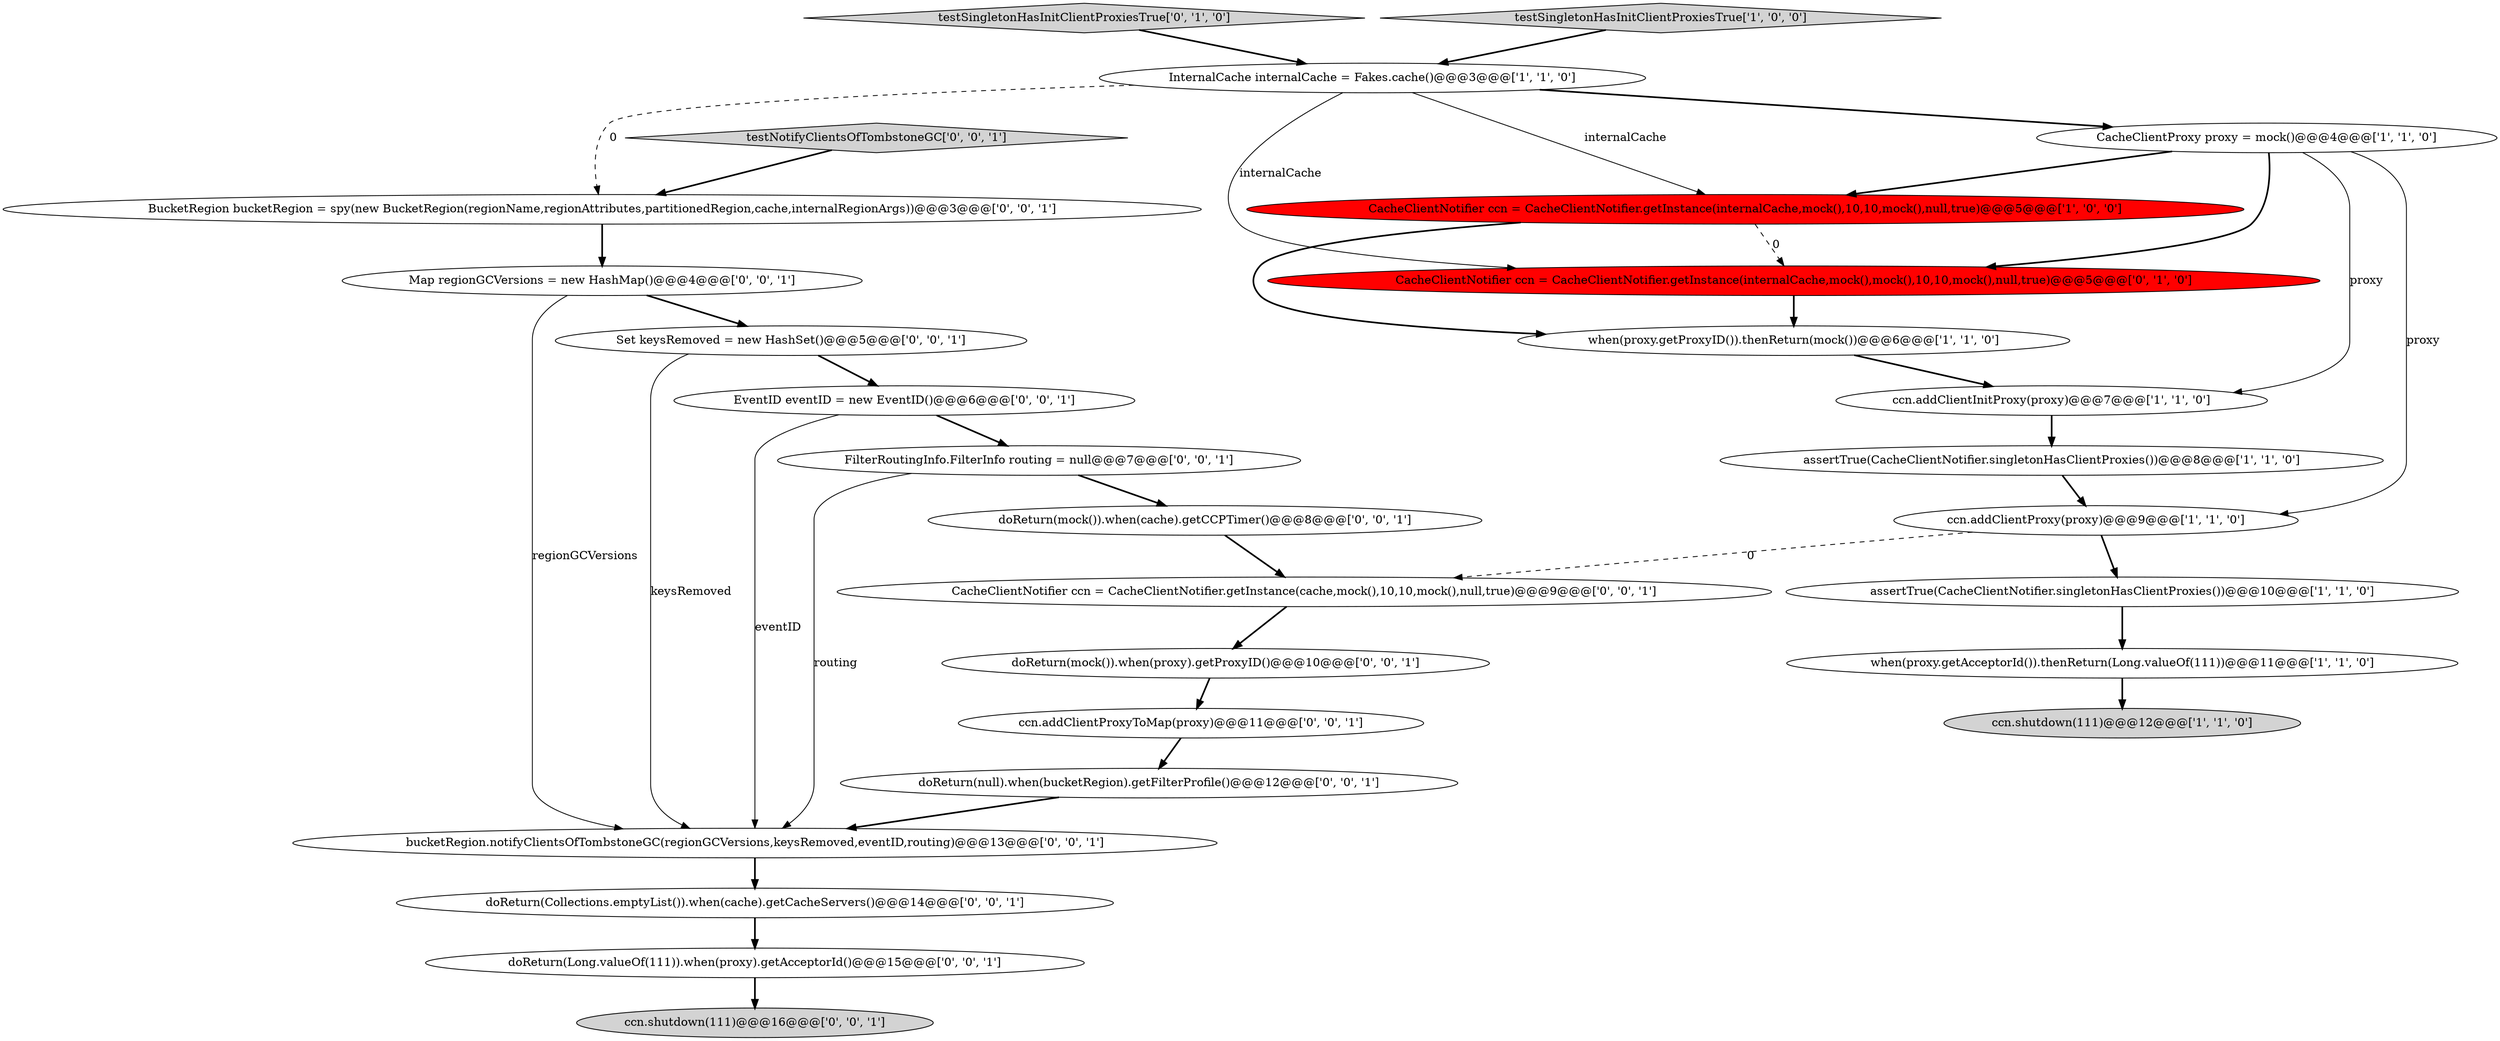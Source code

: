 digraph {
12 [style = filled, label = "testSingletonHasInitClientProxiesTrue['0', '1', '0']", fillcolor = lightgray, shape = diamond image = "AAA0AAABBB2BBB"];
20 [style = filled, label = "doReturn(mock()).when(proxy).getProxyID()@@@10@@@['0', '0', '1']", fillcolor = white, shape = ellipse image = "AAA0AAABBB3BBB"];
25 [style = filled, label = "Map regionGCVersions = new HashMap()@@@4@@@['0', '0', '1']", fillcolor = white, shape = ellipse image = "AAA0AAABBB3BBB"];
13 [style = filled, label = "Set keysRemoved = new HashSet()@@@5@@@['0', '0', '1']", fillcolor = white, shape = ellipse image = "AAA0AAABBB3BBB"];
3 [style = filled, label = "InternalCache internalCache = Fakes.cache()@@@3@@@['1', '1', '0']", fillcolor = white, shape = ellipse image = "AAA0AAABBB1BBB"];
0 [style = filled, label = "ccn.addClientProxy(proxy)@@@9@@@['1', '1', '0']", fillcolor = white, shape = ellipse image = "AAA0AAABBB1BBB"];
7 [style = filled, label = "when(proxy.getProxyID()).thenReturn(mock())@@@6@@@['1', '1', '0']", fillcolor = white, shape = ellipse image = "AAA0AAABBB1BBB"];
10 [style = filled, label = "assertTrue(CacheClientNotifier.singletonHasClientProxies())@@@8@@@['1', '1', '0']", fillcolor = white, shape = ellipse image = "AAA0AAABBB1BBB"];
24 [style = filled, label = "doReturn(Long.valueOf(111)).when(proxy).getAcceptorId()@@@15@@@['0', '0', '1']", fillcolor = white, shape = ellipse image = "AAA0AAABBB3BBB"];
16 [style = filled, label = "BucketRegion bucketRegion = spy(new BucketRegion(regionName,regionAttributes,partitionedRegion,cache,internalRegionArgs))@@@3@@@['0', '0', '1']", fillcolor = white, shape = ellipse image = "AAA0AAABBB3BBB"];
27 [style = filled, label = "CacheClientNotifier ccn = CacheClientNotifier.getInstance(cache,mock(),10,10,mock(),null,true)@@@9@@@['0', '0', '1']", fillcolor = white, shape = ellipse image = "AAA0AAABBB3BBB"];
19 [style = filled, label = "ccn.addClientProxyToMap(proxy)@@@11@@@['0', '0', '1']", fillcolor = white, shape = ellipse image = "AAA0AAABBB3BBB"];
8 [style = filled, label = "ccn.shutdown(111)@@@12@@@['1', '1', '0']", fillcolor = lightgray, shape = ellipse image = "AAA0AAABBB1BBB"];
23 [style = filled, label = "testNotifyClientsOfTombstoneGC['0', '0', '1']", fillcolor = lightgray, shape = diamond image = "AAA0AAABBB3BBB"];
26 [style = filled, label = "doReturn(Collections.emptyList()).when(cache).getCacheServers()@@@14@@@['0', '0', '1']", fillcolor = white, shape = ellipse image = "AAA0AAABBB3BBB"];
6 [style = filled, label = "CacheClientNotifier ccn = CacheClientNotifier.getInstance(internalCache,mock(),10,10,mock(),null,true)@@@5@@@['1', '0', '0']", fillcolor = red, shape = ellipse image = "AAA1AAABBB1BBB"];
9 [style = filled, label = "ccn.addClientInitProxy(proxy)@@@7@@@['1', '1', '0']", fillcolor = white, shape = ellipse image = "AAA0AAABBB1BBB"];
2 [style = filled, label = "testSingletonHasInitClientProxiesTrue['1', '0', '0']", fillcolor = lightgray, shape = diamond image = "AAA0AAABBB1BBB"];
22 [style = filled, label = "bucketRegion.notifyClientsOfTombstoneGC(regionGCVersions,keysRemoved,eventID,routing)@@@13@@@['0', '0', '1']", fillcolor = white, shape = ellipse image = "AAA0AAABBB3BBB"];
21 [style = filled, label = "ccn.shutdown(111)@@@16@@@['0', '0', '1']", fillcolor = lightgray, shape = ellipse image = "AAA0AAABBB3BBB"];
14 [style = filled, label = "EventID eventID = new EventID()@@@6@@@['0', '0', '1']", fillcolor = white, shape = ellipse image = "AAA0AAABBB3BBB"];
18 [style = filled, label = "doReturn(null).when(bucketRegion).getFilterProfile()@@@12@@@['0', '0', '1']", fillcolor = white, shape = ellipse image = "AAA0AAABBB3BBB"];
11 [style = filled, label = "CacheClientNotifier ccn = CacheClientNotifier.getInstance(internalCache,mock(),mock(),10,10,mock(),null,true)@@@5@@@['0', '1', '0']", fillcolor = red, shape = ellipse image = "AAA1AAABBB2BBB"];
5 [style = filled, label = "CacheClientProxy proxy = mock()@@@4@@@['1', '1', '0']", fillcolor = white, shape = ellipse image = "AAA0AAABBB1BBB"];
1 [style = filled, label = "when(proxy.getAcceptorId()).thenReturn(Long.valueOf(111))@@@11@@@['1', '1', '0']", fillcolor = white, shape = ellipse image = "AAA0AAABBB1BBB"];
17 [style = filled, label = "FilterRoutingInfo.FilterInfo routing = null@@@7@@@['0', '0', '1']", fillcolor = white, shape = ellipse image = "AAA0AAABBB3BBB"];
15 [style = filled, label = "doReturn(mock()).when(cache).getCCPTimer()@@@8@@@['0', '0', '1']", fillcolor = white, shape = ellipse image = "AAA0AAABBB3BBB"];
4 [style = filled, label = "assertTrue(CacheClientNotifier.singletonHasClientProxies())@@@10@@@['1', '1', '0']", fillcolor = white, shape = ellipse image = "AAA0AAABBB1BBB"];
22->26 [style = bold, label=""];
23->16 [style = bold, label=""];
19->18 [style = bold, label=""];
1->8 [style = bold, label=""];
25->13 [style = bold, label=""];
2->3 [style = bold, label=""];
14->22 [style = solid, label="eventID"];
17->22 [style = solid, label="routing"];
6->11 [style = dashed, label="0"];
3->16 [style = dashed, label="0"];
14->17 [style = bold, label=""];
16->25 [style = bold, label=""];
5->0 [style = solid, label="proxy"];
0->27 [style = dashed, label="0"];
9->10 [style = bold, label=""];
26->24 [style = bold, label=""];
7->9 [style = bold, label=""];
25->22 [style = solid, label="regionGCVersions"];
13->22 [style = solid, label="keysRemoved"];
3->5 [style = bold, label=""];
18->22 [style = bold, label=""];
3->6 [style = solid, label="internalCache"];
5->6 [style = bold, label=""];
24->21 [style = bold, label=""];
0->4 [style = bold, label=""];
10->0 [style = bold, label=""];
17->15 [style = bold, label=""];
4->1 [style = bold, label=""];
5->11 [style = bold, label=""];
12->3 [style = bold, label=""];
6->7 [style = bold, label=""];
20->19 [style = bold, label=""];
15->27 [style = bold, label=""];
13->14 [style = bold, label=""];
27->20 [style = bold, label=""];
5->9 [style = solid, label="proxy"];
11->7 [style = bold, label=""];
3->11 [style = solid, label="internalCache"];
}
